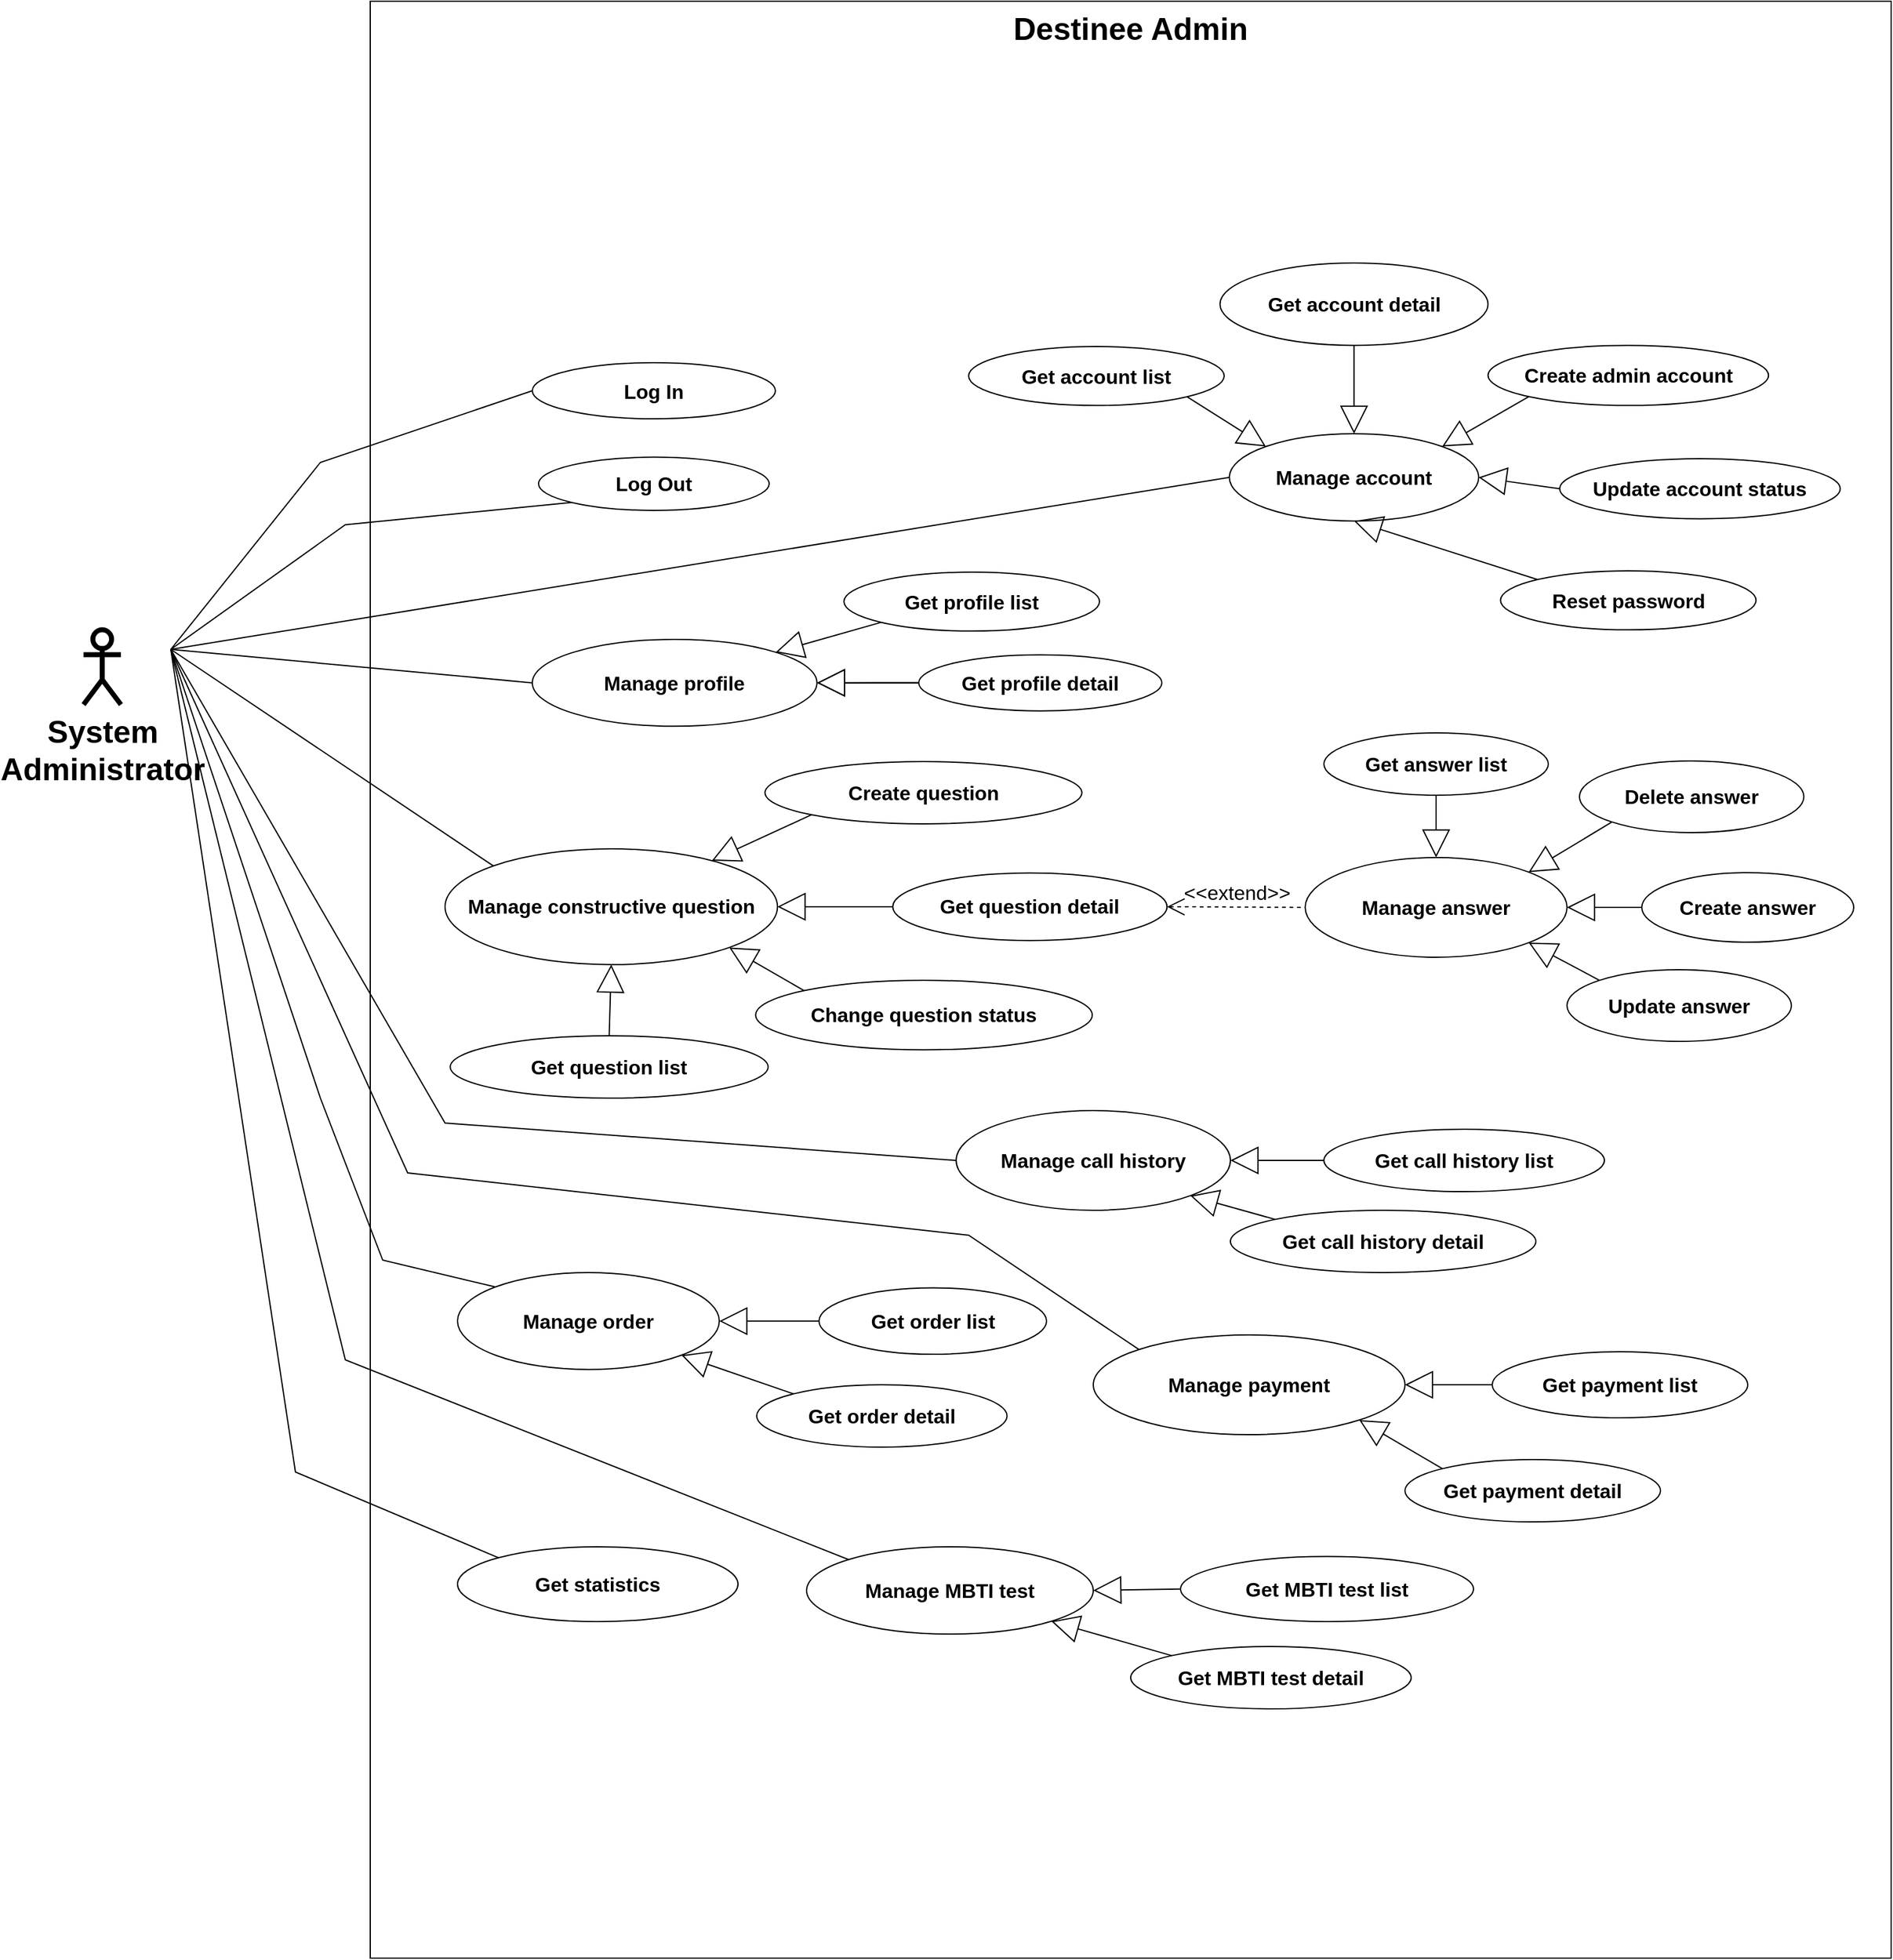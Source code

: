 <mxfile version="20.3.0" type="device" pages="2"><diagram id="sB0MH9TLcdhrc42PHW3c" name="Admin_UCD"><mxGraphModel dx="2844" dy="2714" grid="1" gridSize="10" guides="1" tooltips="1" connect="1" arrows="1" fold="1" page="1" pageScale="1" pageWidth="700" pageHeight="1000" math="0" shadow="0"><root><mxCell id="0"/><mxCell id="1" parent="0"/><mxCell id="h7a3kXpHeFQerQZ5SqLX-1" value="&lt;font style=&quot;&quot;&gt;&lt;font style=&quot;font-size: 25px;&quot;&gt;Destinee Admin&lt;/font&gt;&lt;br&gt;&lt;/font&gt;" style="shape=rect;html=1;verticalAlign=top;fontStyle=1;whiteSpace=wrap;align=center;rounded=0;sketch=0;shadow=0;absoluteArcSize=0;strokeWidth=1;fontSize=16;" parent="1" vertex="1"><mxGeometry x="840" y="-20" width="1220" height="1570" as="geometry"/></mxCell><mxCell id="my-qRVW5179IKfmGFEPL-58" value="" style="endArrow=none;html=1;rounded=0;strokeWidth=1;fontSize=16;entryX=0;entryY=0.5;entryDx=0;entryDy=0;" parent="1" target="h7a3kXpHeFQerQZ5SqLX-44" edge="1"><mxGeometry width="50" height="50" relative="1" as="geometry"><mxPoint x="680" y="500" as="sourcePoint"/><mxPoint x="829.073" y="643.596" as="targetPoint"/><Array as="points"><mxPoint x="900" y="880"/></Array></mxGeometry></mxCell><mxCell id="h7a3kXpHeFQerQZ5SqLX-3" value="System&lt;br style=&quot;font-size: 25px;&quot;&gt;Administrator" style="shape=umlActor;verticalLabelPosition=bottom;verticalAlign=top;html=1;outlineConnect=0;strokeWidth=4;fontSize=25;fontStyle=1;align=center;labelPosition=center;" parent="1" vertex="1"><mxGeometry x="610" y="484.3" width="30" height="60" as="geometry"/></mxCell><mxCell id="h7a3kXpHeFQerQZ5SqLX-62" value="Get statistics" style="ellipse;whiteSpace=wrap;html=1;strokeWidth=1;fontSize=16;fontStyle=1" parent="1" vertex="1"><mxGeometry x="910" y="1220" width="225" height="60" as="geometry"/></mxCell><mxCell id="my-qRVW5179IKfmGFEPL-13" value="" style="endArrow=none;html=1;rounded=0;strokeWidth=1;fontSize=16;entryX=0;entryY=0.5;entryDx=0;entryDy=0;" parent="1" target="h7a3kXpHeFQerQZ5SqLX-8" edge="1"><mxGeometry width="50" height="50" relative="1" as="geometry"><mxPoint x="680" y="500" as="sourcePoint"/><mxPoint x="1210" y="710" as="targetPoint"/><Array as="points"/></mxGeometry></mxCell><mxCell id="my-qRVW5179IKfmGFEPL-20" value="" style="endArrow=none;html=1;rounded=0;strokeWidth=1;fontSize=16;entryX=0;entryY=0.5;entryDx=0;entryDy=0;" parent="1" target="h7a3kXpHeFQerQZ5SqLX-21" edge="1"><mxGeometry width="50" height="50" relative="1" as="geometry"><mxPoint x="680" y="500" as="sourcePoint"/><mxPoint x="1064.289" y="269.749" as="targetPoint"/></mxGeometry></mxCell><mxCell id="my-qRVW5179IKfmGFEPL-24" value="" style="endArrow=none;html=1;rounded=0;strokeWidth=1;fontSize=16;entryX=0;entryY=0;entryDx=0;entryDy=0;" parent="1" target="h7a3kXpHeFQerQZ5SqLX-24" edge="1"><mxGeometry width="50" height="50" relative="1" as="geometry"><mxPoint x="680" y="500" as="sourcePoint"/><mxPoint x="1170.0" y="508.815" as="targetPoint"/></mxGeometry></mxCell><mxCell id="my-qRVW5179IKfmGFEPL-29" value="" style="endArrow=none;html=1;rounded=0;strokeWidth=1;fontSize=16;entryX=0;entryY=1;entryDx=0;entryDy=0;" parent="1" target="h7a3kXpHeFQerQZ5SqLX-6" edge="1"><mxGeometry width="50" height="50" relative="1" as="geometry"><mxPoint x="680" y="500" as="sourcePoint"/><mxPoint x="1063.272" y="269.387" as="targetPoint"/><Array as="points"><mxPoint x="820" y="400"/></Array></mxGeometry></mxCell><mxCell id="my-qRVW5179IKfmGFEPL-30" value="" style="endArrow=none;html=1;rounded=0;strokeWidth=1;fontSize=16;entryX=0;entryY=0.5;entryDx=0;entryDy=0;" parent="1" target="h7a3kXpHeFQerQZ5SqLX-4" edge="1"><mxGeometry width="50" height="50" relative="1" as="geometry"><mxPoint x="680" y="500" as="sourcePoint"/><mxPoint x="576.53" y="269.077" as="targetPoint"/><Array as="points"><mxPoint x="800" y="350"/></Array></mxGeometry></mxCell><mxCell id="my-qRVW5179IKfmGFEPL-31" value="" style="group" parent="1" vertex="1" connectable="0"><mxGeometry x="900" y="590" width="579.17" height="270" as="geometry"/></mxCell><mxCell id="h7a3kXpHeFQerQZ5SqLX-24" value="Manage constructive question" style="ellipse;whiteSpace=wrap;html=1;strokeWidth=1;fontSize=16;fontStyle=1" parent="my-qRVW5179IKfmGFEPL-31" vertex="1"><mxGeometry y="70" width="266.67" height="92.89" as="geometry"/></mxCell><mxCell id="h7a3kXpHeFQerQZ5SqLX-25" value="Get question list" style="ellipse;whiteSpace=wrap;html=1;strokeWidth=1;fontSize=16;fontStyle=1" parent="my-qRVW5179IKfmGFEPL-31" vertex="1"><mxGeometry x="4.17" y="220" width="255" height="50" as="geometry"/></mxCell><mxCell id="h7a3kXpHeFQerQZ5SqLX-26" value="Create question" style="ellipse;whiteSpace=wrap;html=1;strokeWidth=1;fontSize=16;fontStyle=1" parent="my-qRVW5179IKfmGFEPL-31" vertex="1"><mxGeometry x="256.67" width="254.17" height="50" as="geometry"/></mxCell><mxCell id="h7a3kXpHeFQerQZ5SqLX-27" value="Get question detail" style="ellipse;whiteSpace=wrap;html=1;strokeWidth=1;fontSize=16;fontStyle=1" parent="my-qRVW5179IKfmGFEPL-31" vertex="1"><mxGeometry x="359.17" y="89.32" width="220" height="54.25" as="geometry"/></mxCell><mxCell id="h7a3kXpHeFQerQZ5SqLX-28" value="Change question status" style="ellipse;whiteSpace=wrap;html=1;strokeWidth=1;fontSize=16;fontStyle=1" parent="my-qRVW5179IKfmGFEPL-31" vertex="1"><mxGeometry x="249.17" y="175.5" width="270" height="55.75" as="geometry"/></mxCell><mxCell id="my-qRVW5179IKfmGFEPL-28" value="" style="endArrow=block;html=1;rounded=0;strokeWidth=1;fontSize=16;exitX=0.5;exitY=0;exitDx=0;exitDy=0;endFill=0;endSize=20;entryX=0.5;entryY=1;entryDx=0;entryDy=0;" parent="my-qRVW5179IKfmGFEPL-31" source="h7a3kXpHeFQerQZ5SqLX-25" target="h7a3kXpHeFQerQZ5SqLX-24" edge="1"><mxGeometry width="50" height="50" relative="1" as="geometry"><mxPoint x="1060.0" y="716.445" as="sourcePoint"/><mxPoint x="967.5" y="716.445" as="targetPoint"/></mxGeometry></mxCell><mxCell id="my-qRVW5179IKfmGFEPL-25" value="" style="endArrow=block;html=1;rounded=0;strokeWidth=1;fontSize=16;exitX=0;exitY=1;exitDx=0;exitDy=0;endFill=0;endSize=20;" parent="my-qRVW5179IKfmGFEPL-31" source="h7a3kXpHeFQerQZ5SqLX-26" target="h7a3kXpHeFQerQZ5SqLX-24" edge="1"><mxGeometry width="50" height="50" relative="1" as="geometry"><mxPoint x="1480" y="508.82" as="sourcePoint"/><mxPoint x="1398.34" y="508.815" as="targetPoint"/></mxGeometry></mxCell><mxCell id="my-qRVW5179IKfmGFEPL-26" value="" style="endArrow=block;html=1;rounded=0;strokeWidth=1;fontSize=16;exitX=0;exitY=0.5;exitDx=0;exitDy=0;endFill=0;endSize=20;entryX=1;entryY=0.5;entryDx=0;entryDy=0;" parent="my-qRVW5179IKfmGFEPL-31" source="h7a3kXpHeFQerQZ5SqLX-27" target="h7a3kXpHeFQerQZ5SqLX-24" edge="1"><mxGeometry width="50" height="50" relative="1" as="geometry"><mxPoint x="992.547" y="631.288" as="sourcePoint"/><mxPoint x="906.415" y="669.89" as="targetPoint"/></mxGeometry></mxCell><mxCell id="my-qRVW5179IKfmGFEPL-27" value="" style="endArrow=block;html=1;rounded=0;strokeWidth=1;fontSize=16;exitX=0;exitY=0;exitDx=0;exitDy=0;endFill=0;endSize=20;entryX=1;entryY=1;entryDx=0;entryDy=0;" parent="my-qRVW5179IKfmGFEPL-31" source="h7a3kXpHeFQerQZ5SqLX-28" target="h7a3kXpHeFQerQZ5SqLX-24" edge="1"><mxGeometry width="50" height="50" relative="1" as="geometry"><mxPoint x="1050.0" y="706.445" as="sourcePoint"/><mxPoint x="957.5" y="706.445" as="targetPoint"/></mxGeometry></mxCell><mxCell id="my-qRVW5179IKfmGFEPL-32" value="" style="group" parent="1" vertex="1" connectable="0"><mxGeometry x="970" y="438.0" width="505" height="123.66" as="geometry"/></mxCell><mxCell id="h7a3kXpHeFQerQZ5SqLX-19" value="Get profile list" style="ellipse;whiteSpace=wrap;html=1;strokeWidth=1;fontSize=16;fontStyle=1" parent="my-qRVW5179IKfmGFEPL-32" vertex="1"><mxGeometry x="250" width="205" height="47.31" as="geometry"/></mxCell><mxCell id="my-qRVW5179IKfmGFEPL-37" value="" style="edgeStyle=orthogonalEdgeStyle;rounded=0;orthogonalLoop=1;jettySize=auto;html=1;strokeWidth=1;fontSize=16;endArrow=block;endFill=0;endSize=20;" parent="my-qRVW5179IKfmGFEPL-32" source="h7a3kXpHeFQerQZ5SqLX-20" target="h7a3kXpHeFQerQZ5SqLX-21" edge="1"><mxGeometry relative="1" as="geometry"/></mxCell><mxCell id="h7a3kXpHeFQerQZ5SqLX-20" value="Get profile detail" style="ellipse;whiteSpace=wrap;html=1;strokeWidth=1;fontSize=16;fontStyle=1" parent="my-qRVW5179IKfmGFEPL-32" vertex="1"><mxGeometry x="310" y="66.32" width="195" height="45" as="geometry"/></mxCell><mxCell id="h7a3kXpHeFQerQZ5SqLX-21" value="Manage profile" style="ellipse;whiteSpace=wrap;html=1;strokeWidth=1;fontSize=16;fontStyle=1" parent="my-qRVW5179IKfmGFEPL-32" vertex="1"><mxGeometry y="53.97" width="228.34" height="69.69" as="geometry"/></mxCell><mxCell id="my-qRVW5179IKfmGFEPL-21" value="" style="endArrow=block;html=1;rounded=0;strokeWidth=1;fontSize=16;entryX=1;entryY=0;entryDx=0;entryDy=0;exitX=0;exitY=1;exitDx=0;exitDy=0;endFill=0;endSize=20;" parent="my-qRVW5179IKfmGFEPL-32" source="h7a3kXpHeFQerQZ5SqLX-19" target="h7a3kXpHeFQerQZ5SqLX-21" edge="1"><mxGeometry width="50" height="50" relative="1" as="geometry"><mxPoint x="1281.664" y="327.129" as="sourcePoint"/><mxPoint x="1135" y="280" as="targetPoint"/></mxGeometry></mxCell><mxCell id="my-qRVW5179IKfmGFEPL-23" value="" style="endArrow=block;html=1;rounded=0;strokeWidth=1;fontSize=16;entryX=1;entryY=0.5;entryDx=0;entryDy=0;exitX=0;exitY=0.5;exitDx=0;exitDy=0;endFill=0;endSize=20;" parent="my-qRVW5179IKfmGFEPL-32" source="h7a3kXpHeFQerQZ5SqLX-20" target="h7a3kXpHeFQerQZ5SqLX-21" edge="1"><mxGeometry width="50" height="50" relative="1" as="geometry"><mxPoint x="1549.164" y="510.181" as="sourcePoint"/><mxPoint x="1465.086" y="560.263" as="targetPoint"/></mxGeometry></mxCell><mxCell id="my-qRVW5179IKfmGFEPL-33" value="" style="group" parent="1" vertex="1" connectable="0"><mxGeometry x="1320" y="190" width="699.16" height="294.3" as="geometry"/></mxCell><mxCell id="h7a3kXpHeFQerQZ5SqLX-2" value="Get account list" style="ellipse;whiteSpace=wrap;html=1;strokeWidth=1;fontSize=16;fontStyle=1" parent="my-qRVW5179IKfmGFEPL-33" vertex="1"><mxGeometry y="66.99" width="205" height="47.3" as="geometry"/></mxCell><mxCell id="h7a3kXpHeFQerQZ5SqLX-8" value="Manage account" style="ellipse;whiteSpace=wrap;html=1;strokeWidth=1;fontSize=16;fontStyle=1" parent="my-qRVW5179IKfmGFEPL-33" vertex="1"><mxGeometry x="209.16" y="136.99" width="200" height="70" as="geometry"/></mxCell><mxCell id="h7a3kXpHeFQerQZ5SqLX-11" value="Get account detail" style="ellipse;whiteSpace=wrap;html=1;strokeWidth=1;fontSize=16;fontStyle=1" parent="my-qRVW5179IKfmGFEPL-33" vertex="1"><mxGeometry x="201.66" width="215" height="66.07" as="geometry"/></mxCell><mxCell id="h7a3kXpHeFQerQZ5SqLX-13" value="Update account status" style="ellipse;whiteSpace=wrap;html=1;strokeWidth=1;fontSize=16;fontStyle=1" parent="my-qRVW5179IKfmGFEPL-33" vertex="1"><mxGeometry x="474.16" y="156.99" width="225" height="48.22" as="geometry"/></mxCell><mxCell id="h7a3kXpHeFQerQZ5SqLX-15" value="Reset password" style="ellipse;whiteSpace=wrap;html=1;strokeWidth=1;fontSize=16;fontStyle=1" parent="my-qRVW5179IKfmGFEPL-33" vertex="1"><mxGeometry x="426.66" y="246.99" width="205" height="47.31" as="geometry"/></mxCell><mxCell id="h7a3kXpHeFQerQZ5SqLX-17" value="Create admin account" style="ellipse;whiteSpace=wrap;html=1;strokeWidth=1;fontSize=16;fontStyle=1" parent="my-qRVW5179IKfmGFEPL-33" vertex="1"><mxGeometry x="416.66" y="66.07" width="225" height="48.22" as="geometry"/></mxCell><mxCell id="my-qRVW5179IKfmGFEPL-15" value="" style="endArrow=block;html=1;rounded=0;strokeWidth=1;fontSize=16;entryX=0;entryY=0;entryDx=0;entryDy=0;exitX=1;exitY=1;exitDx=0;exitDy=0;endFill=0;endSize=20;" parent="my-qRVW5179IKfmGFEPL-33" source="h7a3kXpHeFQerQZ5SqLX-2" target="h7a3kXpHeFQerQZ5SqLX-8" edge="1"><mxGeometry width="50" height="50" relative="1" as="geometry"><mxPoint x="360" y="510" as="sourcePoint"/><mxPoint x="1064.289" y="269.749" as="targetPoint"/></mxGeometry></mxCell><mxCell id="my-qRVW5179IKfmGFEPL-16" value="" style="endArrow=block;html=1;rounded=0;strokeWidth=1;fontSize=16;entryX=0.5;entryY=0;entryDx=0;entryDy=0;exitX=0.5;exitY=1;exitDx=0;exitDy=0;endFill=0;endSize=20;" parent="my-qRVW5179IKfmGFEPL-33" source="h7a3kXpHeFQerQZ5SqLX-11" target="h7a3kXpHeFQerQZ5SqLX-8" edge="1"><mxGeometry width="50" height="50" relative="1" as="geometry"><mxPoint x="1003.219" y="179.8" as="sourcePoint"/><mxPoint x="1063.272" y="220.613" as="targetPoint"/></mxGeometry></mxCell><mxCell id="my-qRVW5179IKfmGFEPL-18" value="" style="endArrow=block;html=1;rounded=0;strokeWidth=1;fontSize=16;entryX=1;entryY=0.5;entryDx=0;entryDy=0;exitX=0;exitY=0.5;exitDx=0;exitDy=0;endFill=0;endSize=20;" parent="my-qRVW5179IKfmGFEPL-33" source="h7a3kXpHeFQerQZ5SqLX-13" target="h7a3kXpHeFQerQZ5SqLX-8" edge="1"><mxGeometry width="50" height="50" relative="1" as="geometry"><mxPoint x="1275.446" y="180.237" as="sourcePoint"/><mxPoint x="1206.728" y="220.613" as="targetPoint"/></mxGeometry></mxCell><mxCell id="my-qRVW5179IKfmGFEPL-19" value="" style="endArrow=block;html=1;rounded=0;strokeWidth=1;fontSize=16;entryX=0.5;entryY=1;entryDx=0;entryDy=0;exitX=0;exitY=0;exitDx=0;exitDy=0;endFill=0;endSize=20;" parent="my-qRVW5179IKfmGFEPL-33" source="h7a3kXpHeFQerQZ5SqLX-15" target="h7a3kXpHeFQerQZ5SqLX-8" edge="1"><mxGeometry width="50" height="50" relative="1" as="geometry"><mxPoint x="1300.0" y="254.11" as="sourcePoint"/><mxPoint x="1235" y="245" as="targetPoint"/></mxGeometry></mxCell><mxCell id="my-qRVW5179IKfmGFEPL-17" value="" style="endArrow=block;html=1;rounded=0;strokeWidth=1;fontSize=16;entryX=1;entryY=0;entryDx=0;entryDy=0;exitX=0;exitY=1;exitDx=0;exitDy=0;endFill=0;endSize=20;" parent="my-qRVW5179IKfmGFEPL-33" source="h7a3kXpHeFQerQZ5SqLX-17" target="h7a3kXpHeFQerQZ5SqLX-8" edge="1"><mxGeometry width="50" height="50" relative="1" as="geometry"><mxPoint x="1135" y="116.07" as="sourcePoint"/><mxPoint x="1135" y="210" as="targetPoint"/></mxGeometry></mxCell><mxCell id="my-qRVW5179IKfmGFEPL-43" value="" style="group" parent="1" vertex="1" connectable="0"><mxGeometry x="1590" y="567" width="440" height="247.5" as="geometry"/></mxCell><mxCell id="h7a3kXpHeFQerQZ5SqLX-33" value="Get answer list" style="ellipse;whiteSpace=wrap;html=1;strokeWidth=1;fontSize=16;fontStyle=1" parent="my-qRVW5179IKfmGFEPL-43" vertex="1"><mxGeometry x="15" width="180" height="50" as="geometry"/></mxCell><mxCell id="h7a3kXpHeFQerQZ5SqLX-34" value="Update answer" style="ellipse;whiteSpace=wrap;html=1;strokeWidth=1;fontSize=16;fontStyle=1" parent="my-qRVW5179IKfmGFEPL-43" vertex="1"><mxGeometry x="210" y="190" width="180" height="57.5" as="geometry"/></mxCell><mxCell id="h7a3kXpHeFQerQZ5SqLX-35" value="Delete answer" style="ellipse;whiteSpace=wrap;html=1;strokeWidth=1;fontSize=16;fontStyle=1" parent="my-qRVW5179IKfmGFEPL-43" vertex="1"><mxGeometry x="220" y="22.5" width="180" height="57.5" as="geometry"/></mxCell><mxCell id="h7a3kXpHeFQerQZ5SqLX-36" value="Create answer" style="ellipse;whiteSpace=wrap;html=1;strokeWidth=1;fontSize=16;fontStyle=1" parent="my-qRVW5179IKfmGFEPL-43" vertex="1"><mxGeometry x="270" y="112.08" width="170" height="55.83" as="geometry"/></mxCell><mxCell id="h7a3kXpHeFQerQZ5SqLX-37" value="" style="edgeStyle=none;html=1;endArrow=block;endFill=0;endSize=12;verticalAlign=bottom;strokeColor=none;rounded=0;strokeWidth=1;fontSize=16;fontStyle=1" parent="my-qRVW5179IKfmGFEPL-43" source="h7a3kXpHeFQerQZ5SqLX-36" target="h7a3kXpHeFQerQZ5SqLX-33" edge="1"><mxGeometry width="160" relative="1" as="geometry"><mxPoint x="-360" y="-120" as="sourcePoint"/><mxPoint x="-200" y="-120" as="targetPoint"/></mxGeometry></mxCell><mxCell id="my-qRVW5179IKfmGFEPL-35" value="Manage answer" style="ellipse;whiteSpace=wrap;html=1;strokeWidth=1;fontSize=16;fontStyle=1" parent="my-qRVW5179IKfmGFEPL-43" vertex="1"><mxGeometry y="100" width="210" height="80" as="geometry"/></mxCell><mxCell id="my-qRVW5179IKfmGFEPL-39" value="" style="endArrow=block;html=1;rounded=0;strokeWidth=1;fontSize=16;entryX=0.5;entryY=0;entryDx=0;entryDy=0;exitX=0.5;exitY=1;exitDx=0;exitDy=0;endFill=0;endSize=20;" parent="my-qRVW5179IKfmGFEPL-43" source="h7a3kXpHeFQerQZ5SqLX-33" target="my-qRVW5179IKfmGFEPL-35" edge="1"><mxGeometry width="50" height="50" relative="1" as="geometry"><mxPoint x="230" y="-391.18" as="sourcePoint"/><mxPoint x="148.34" y="-391.185" as="targetPoint"/></mxGeometry></mxCell><mxCell id="my-qRVW5179IKfmGFEPL-40" value="" style="endArrow=block;html=1;rounded=0;strokeWidth=1;fontSize=16;entryX=1;entryY=0;entryDx=0;entryDy=0;exitX=0;exitY=1;exitDx=0;exitDy=0;endFill=0;endSize=20;" parent="my-qRVW5179IKfmGFEPL-43" source="h7a3kXpHeFQerQZ5SqLX-35" target="my-qRVW5179IKfmGFEPL-35" edge="1"><mxGeometry width="50" height="50" relative="1" as="geometry"><mxPoint x="115" y="70" as="sourcePoint"/><mxPoint x="115" y="110" as="targetPoint"/></mxGeometry></mxCell><mxCell id="my-qRVW5179IKfmGFEPL-41" value="" style="endArrow=block;html=1;rounded=0;strokeWidth=1;fontSize=16;entryX=1;entryY=0.5;entryDx=0;entryDy=0;exitX=0;exitY=0.5;exitDx=0;exitDy=0;endFill=0;endSize=20;" parent="my-qRVW5179IKfmGFEPL-43" source="h7a3kXpHeFQerQZ5SqLX-36" target="my-qRVW5179IKfmGFEPL-35" edge="1"><mxGeometry width="50" height="50" relative="1" as="geometry"><mxPoint x="255.898" y="81.43" as="sourcePoint"/><mxPoint x="189.246" y="121.716" as="targetPoint"/></mxGeometry></mxCell><mxCell id="my-qRVW5179IKfmGFEPL-42" value="" style="endArrow=block;html=1;rounded=0;strokeWidth=1;fontSize=16;entryX=1;entryY=1;entryDx=0;entryDy=0;exitX=0;exitY=0;exitDx=0;exitDy=0;endFill=0;endSize=20;" parent="my-qRVW5179IKfmGFEPL-43" source="h7a3kXpHeFQerQZ5SqLX-34" target="my-qRVW5179IKfmGFEPL-35" edge="1"><mxGeometry width="50" height="50" relative="1" as="geometry"><mxPoint x="265.898" y="91.43" as="sourcePoint"/><mxPoint x="199.246" y="131.716" as="targetPoint"/></mxGeometry></mxCell><mxCell id="my-qRVW5179IKfmGFEPL-53" value="" style="group" parent="1" vertex="1" connectable="0"><mxGeometry x="910" y="1000" width="472.5" height="140" as="geometry"/></mxCell><mxCell id="h7a3kXpHeFQerQZ5SqLX-52" value="Get order list" style="ellipse;whiteSpace=wrap;html=1;strokeWidth=1;fontSize=16;fontStyle=1" parent="my-qRVW5179IKfmGFEPL-53" vertex="1"><mxGeometry x="290" y="12.23" width="182.5" height="53.33" as="geometry"/></mxCell><mxCell id="h7a3kXpHeFQerQZ5SqLX-53" value="Get order detail" style="ellipse;whiteSpace=wrap;html=1;strokeWidth=1;fontSize=16;fontStyle=1" parent="my-qRVW5179IKfmGFEPL-53" vertex="1"><mxGeometry x="240" y="90" width="200.83" height="50" as="geometry"/></mxCell><mxCell id="h7a3kXpHeFQerQZ5SqLX-54" value="Manage order" style="ellipse;whiteSpace=wrap;html=1;strokeWidth=1;fontSize=16;fontStyle=1" parent="my-qRVW5179IKfmGFEPL-53" vertex="1"><mxGeometry width="210" height="77.78" as="geometry"/></mxCell><mxCell id="my-qRVW5179IKfmGFEPL-51" value="" style="endArrow=block;html=1;rounded=0;strokeWidth=1;fontSize=16;entryX=1;entryY=0.5;entryDx=0;entryDy=0;exitX=0;exitY=0.5;exitDx=0;exitDy=0;endFill=0;endSize=20;" parent="my-qRVW5179IKfmGFEPL-53" source="h7a3kXpHeFQerQZ5SqLX-52" target="h7a3kXpHeFQerQZ5SqLX-54" edge="1"><mxGeometry width="50" height="50" relative="1" as="geometry"><mxPoint x="985" y="1060.0" as="sourcePoint"/><mxPoint x="930" y="1060.0" as="targetPoint"/></mxGeometry></mxCell><mxCell id="my-qRVW5179IKfmGFEPL-52" value="" style="endArrow=block;html=1;rounded=0;strokeWidth=1;fontSize=16;entryX=1;entryY=1;entryDx=0;entryDy=0;exitX=0;exitY=0;exitDx=0;exitDy=0;endFill=0;endSize=20;" parent="my-qRVW5179IKfmGFEPL-53" source="h7a3kXpHeFQerQZ5SqLX-53" target="h7a3kXpHeFQerQZ5SqLX-54" edge="1"><mxGeometry width="50" height="50" relative="1" as="geometry"><mxPoint x="890.0" y="1478.895" as="sourcePoint"/><mxPoint x="810.0" y="1478.89" as="targetPoint"/></mxGeometry></mxCell><mxCell id="my-qRVW5179IKfmGFEPL-56" value="" style="group" parent="1" vertex="1" connectable="0"><mxGeometry x="1190" y="1220" width="535" height="130" as="geometry"/></mxCell><mxCell id="h7a3kXpHeFQerQZ5SqLX-57" value="Get MBTI test&amp;nbsp;list" style="ellipse;whiteSpace=wrap;html=1;strokeWidth=1;fontSize=16;fontStyle=1" parent="my-qRVW5179IKfmGFEPL-56" vertex="1"><mxGeometry x="300" y="7.78" width="235" height="52.22" as="geometry"/></mxCell><mxCell id="h7a3kXpHeFQerQZ5SqLX-58" value="Get MBTI test&amp;nbsp;detail" style="ellipse;whiteSpace=wrap;html=1;strokeWidth=1;fontSize=16;fontStyle=1" parent="my-qRVW5179IKfmGFEPL-56" vertex="1"><mxGeometry x="260" y="80" width="225" height="50" as="geometry"/></mxCell><mxCell id="h7a3kXpHeFQerQZ5SqLX-59" value="Manage MBTI test" style="ellipse;whiteSpace=wrap;html=1;strokeWidth=1;fontSize=16;fontStyle=1" parent="my-qRVW5179IKfmGFEPL-56" vertex="1"><mxGeometry width="230" height="70" as="geometry"/></mxCell><mxCell id="my-qRVW5179IKfmGFEPL-54" value="" style="endArrow=block;html=1;rounded=0;strokeWidth=1;fontSize=16;entryX=1;entryY=0.5;entryDx=0;entryDy=0;exitX=0;exitY=0.5;exitDx=0;exitDy=0;endFill=0;endSize=20;" parent="my-qRVW5179IKfmGFEPL-56" source="h7a3kXpHeFQerQZ5SqLX-57" target="h7a3kXpHeFQerQZ5SqLX-59" edge="1"><mxGeometry width="50" height="50" relative="1" as="geometry"><mxPoint x="340.0" y="-161.105" as="sourcePoint"/><mxPoint x="260.0" y="-161.11" as="targetPoint"/></mxGeometry></mxCell><mxCell id="my-qRVW5179IKfmGFEPL-55" value="" style="endArrow=block;html=1;rounded=0;strokeWidth=1;fontSize=16;entryX=1;entryY=1;entryDx=0;entryDy=0;exitX=0;exitY=0;exitDx=0;exitDy=0;endFill=0;endSize=20;" parent="my-qRVW5179IKfmGFEPL-56" source="h7a3kXpHeFQerQZ5SqLX-58" target="h7a3kXpHeFQerQZ5SqLX-59" edge="1"><mxGeometry width="50" height="50" relative="1" as="geometry"><mxPoint x="350.0" y="-151.105" as="sourcePoint"/><mxPoint x="270.0" y="-151.11" as="targetPoint"/></mxGeometry></mxCell><mxCell id="my-qRVW5179IKfmGFEPL-59" value="" style="endArrow=none;html=1;rounded=0;strokeWidth=1;fontSize=16;entryX=0;entryY=0;entryDx=0;entryDy=0;" parent="1" target="h7a3kXpHeFQerQZ5SqLX-49" edge="1"><mxGeometry width="50" height="50" relative="1" as="geometry"><mxPoint x="680" y="500" as="sourcePoint"/><mxPoint x="839.073" y="653.596" as="targetPoint"/><Array as="points"><mxPoint x="870" y="920"/><mxPoint x="1320" y="970"/></Array></mxGeometry></mxCell><mxCell id="my-qRVW5179IKfmGFEPL-60" value="" style="endArrow=none;html=1;rounded=0;strokeWidth=1;fontSize=16;entryX=0;entryY=0;entryDx=0;entryDy=0;" parent="1" target="h7a3kXpHeFQerQZ5SqLX-54" edge="1"><mxGeometry width="50" height="50" relative="1" as="geometry"><mxPoint x="680" y="500" as="sourcePoint"/><mxPoint x="849.073" y="663.596" as="targetPoint"/><Array as="points"><mxPoint x="800" y="860"/><mxPoint x="850" y="990"/></Array></mxGeometry></mxCell><mxCell id="my-qRVW5179IKfmGFEPL-61" value="" style="endArrow=none;html=1;rounded=0;strokeWidth=1;fontSize=16;entryX=0;entryY=0;entryDx=0;entryDy=0;" parent="1" target="h7a3kXpHeFQerQZ5SqLX-59" edge="1"><mxGeometry width="50" height="50" relative="1" as="geometry"><mxPoint x="680" y="500" as="sourcePoint"/><mxPoint x="859.073" y="673.596" as="targetPoint"/><Array as="points"><mxPoint x="820" y="1070"/></Array></mxGeometry></mxCell><mxCell id="my-qRVW5179IKfmGFEPL-62" value="" style="endArrow=none;html=1;rounded=0;strokeWidth=1;fontSize=16;entryX=0;entryY=0;entryDx=0;entryDy=0;" parent="1" target="h7a3kXpHeFQerQZ5SqLX-62" edge="1"><mxGeometry width="50" height="50" relative="1" as="geometry"><mxPoint x="680" y="500" as="sourcePoint"/><mxPoint x="869.073" y="683.596" as="targetPoint"/><Array as="points"><mxPoint x="780" y="1160"/></Array></mxGeometry></mxCell><mxCell id="my-qRVW5179IKfmGFEPL-66" value="&amp;lt;&amp;lt;extend&amp;gt;&amp;gt;" style="edgeStyle=none;html=1;startArrow=open;endArrow=none;startSize=12;verticalAlign=bottom;dashed=1;labelBackgroundColor=none;rounded=0;strokeWidth=1;fontSize=16;exitX=1;exitY=0.5;exitDx=0;exitDy=0;entryX=0;entryY=0.5;entryDx=0;entryDy=0;" parent="1" source="h7a3kXpHeFQerQZ5SqLX-27" target="my-qRVW5179IKfmGFEPL-35" edge="1"><mxGeometry width="160" relative="1" as="geometry"><mxPoint x="1270" y="800" as="sourcePoint"/><mxPoint x="1430" y="800" as="targetPoint"/></mxGeometry></mxCell><mxCell id="my-qRVW5179IKfmGFEPL-68" value="" style="group" parent="1" vertex="1" connectable="0"><mxGeometry x="970" y="270" width="195" height="118.49" as="geometry"/></mxCell><mxCell id="h7a3kXpHeFQerQZ5SqLX-4" value="Log In" style="ellipse;whiteSpace=wrap;html=1;strokeWidth=1;fontSize=16;fontStyle=1" parent="my-qRVW5179IKfmGFEPL-68" vertex="1"><mxGeometry width="195" height="45" as="geometry"/></mxCell><mxCell id="h7a3kXpHeFQerQZ5SqLX-6" value="Log Out" style="ellipse;whiteSpace=wrap;html=1;strokeWidth=1;fontSize=16;fontStyle=1" parent="my-qRVW5179IKfmGFEPL-68" vertex="1"><mxGeometry x="5" y="75.8" width="185" height="42.69" as="geometry"/></mxCell><mxCell id="my-qRVW5179IKfmGFEPL-72" value="" style="group" parent="1" vertex="1" connectable="0"><mxGeometry x="1310" y="800" width="520" height="200" as="geometry"/></mxCell><mxCell id="my-qRVW5179IKfmGFEPL-47" value="" style="group" parent="my-qRVW5179IKfmGFEPL-72" vertex="1" connectable="0"><mxGeometry width="520" height="150" as="geometry"/></mxCell><mxCell id="h7a3kXpHeFQerQZ5SqLX-42" value="Get call history list" style="ellipse;whiteSpace=wrap;html=1;strokeWidth=1;fontSize=16;fontStyle=1" parent="my-qRVW5179IKfmGFEPL-47" vertex="1"><mxGeometry x="295" y="85" width="225" height="50" as="geometry"/></mxCell><mxCell id="h7a3kXpHeFQerQZ5SqLX-44" value="Manage call history" style="ellipse;whiteSpace=wrap;html=1;strokeWidth=1;fontSize=16;fontStyle=1" parent="my-qRVW5179IKfmGFEPL-47" vertex="1"><mxGeometry y="70" width="220" height="80" as="geometry"/></mxCell><mxCell id="my-qRVW5179IKfmGFEPL-45" value="" style="endArrow=block;html=1;rounded=0;strokeWidth=1;fontSize=16;exitX=0;exitY=0.5;exitDx=0;exitDy=0;endFill=0;endSize=20;" parent="my-qRVW5179IKfmGFEPL-47" source="h7a3kXpHeFQerQZ5SqLX-42" edge="1"><mxGeometry width="50" height="50" relative="1" as="geometry"><mxPoint x="1135.898" y="1.43" as="sourcePoint"/><mxPoint x="220" y="110" as="targetPoint"/></mxGeometry></mxCell><mxCell id="h7a3kXpHeFQerQZ5SqLX-43" value="Get call history detail" style="ellipse;whiteSpace=wrap;html=1;strokeWidth=1;fontSize=16;fontStyle=1" parent="my-qRVW5179IKfmGFEPL-72" vertex="1"><mxGeometry x="220" y="150" width="245" height="50" as="geometry"/></mxCell><mxCell id="my-qRVW5179IKfmGFEPL-46" value="" style="endArrow=block;html=1;rounded=0;strokeWidth=1;fontSize=16;entryX=1;entryY=1;entryDx=0;entryDy=0;exitX=0;exitY=0;exitDx=0;exitDy=0;endFill=0;endSize=20;" parent="my-qRVW5179IKfmGFEPL-72" source="h7a3kXpHeFQerQZ5SqLX-43" target="h7a3kXpHeFQerQZ5SqLX-44" edge="1"><mxGeometry width="50" height="50" relative="1" as="geometry"><mxPoint x="1462.741" y="892.631" as="sourcePoint"/><mxPoint x="1407.573" y="941.64" as="targetPoint"/></mxGeometry></mxCell><mxCell id="3ZhfdUf-JDlEtOik0BP9-1" value="" style="group" vertex="1" connectable="0" parent="1"><mxGeometry x="1420" y="1050" width="525" height="150" as="geometry"/></mxCell><mxCell id="h7a3kXpHeFQerQZ5SqLX-48" value="Get payment detail" style="ellipse;whiteSpace=wrap;html=1;strokeWidth=1;fontSize=16;fontStyle=1" parent="3ZhfdUf-JDlEtOik0BP9-1" vertex="1"><mxGeometry x="250" y="100" width="205" height="50" as="geometry"/></mxCell><mxCell id="h7a3kXpHeFQerQZ5SqLX-47" value="Get payment list" style="ellipse;whiteSpace=wrap;html=1;strokeWidth=1;fontSize=16;fontStyle=1" parent="3ZhfdUf-JDlEtOik0BP9-1" vertex="1"><mxGeometry x="320" y="13.5" width="205" height="53" as="geometry"/></mxCell><mxCell id="h7a3kXpHeFQerQZ5SqLX-49" value="Manage payment" style="ellipse;whiteSpace=wrap;html=1;strokeWidth=1;fontSize=16;fontStyle=1" parent="3ZhfdUf-JDlEtOik0BP9-1" vertex="1"><mxGeometry width="250" height="80" as="geometry"/></mxCell><mxCell id="my-qRVW5179IKfmGFEPL-49" value="" style="endArrow=block;html=1;rounded=0;strokeWidth=1;fontSize=16;entryX=1;entryY=1;entryDx=0;entryDy=0;exitX=0;exitY=0;exitDx=0;exitDy=0;endFill=0;endSize=20;" parent="3ZhfdUf-JDlEtOik0BP9-1" source="h7a3kXpHeFQerQZ5SqLX-48" target="h7a3kXpHeFQerQZ5SqLX-49" edge="1"><mxGeometry width="50" height="50" relative="1" as="geometry"><mxPoint x="2685" y="1900.0" as="sourcePoint"/><mxPoint x="2630" y="1900.0" as="targetPoint"/></mxGeometry></mxCell><mxCell id="my-qRVW5179IKfmGFEPL-48" value="" style="endArrow=block;html=1;rounded=0;strokeWidth=1;fontSize=16;entryX=1;entryY=0.5;entryDx=0;entryDy=0;exitX=0;exitY=0.5;exitDx=0;exitDy=0;endFill=0;endSize=20;" parent="3ZhfdUf-JDlEtOik0BP9-1" source="h7a3kXpHeFQerQZ5SqLX-47" target="h7a3kXpHeFQerQZ5SqLX-49" edge="1"><mxGeometry width="50" height="50" relative="1" as="geometry"><mxPoint x="1775" y="810.0" as="sourcePoint"/><mxPoint x="1720" y="810.0" as="targetPoint"/></mxGeometry></mxCell></root></mxGraphModel></diagram><diagram id="NjrVhoB8RtM3vpEQkJoq" name="Client_UCD"><mxGraphModel dx="3160" dy="1904" grid="1" gridSize="10" guides="1" tooltips="1" connect="1" arrows="1" fold="1" page="1" pageScale="1" pageWidth="700" pageHeight="1000" math="0" shadow="0"><root><mxCell id="Ug0cwkmx6TYFNrHrDtED-0"/><mxCell id="Ug0cwkmx6TYFNrHrDtED-1" parent="Ug0cwkmx6TYFNrHrDtED-0"/><mxCell id="2-mKED8vl3y5oIbc6DQY-0" value="&lt;font style=&quot;font-size: 25px;&quot;&gt;Destinee User&lt;/font&gt;" style="shape=rect;html=1;verticalAlign=top;fontStyle=1;whiteSpace=wrap;align=center;" parent="Ug0cwkmx6TYFNrHrDtED-1" vertex="1"><mxGeometry x="310" y="420" width="800" height="1540" as="geometry"/></mxCell><mxCell id="Ug0cwkmx6TYFNrHrDtED-2" value="Guest" style="shape=umlActor;verticalLabelPosition=bottom;verticalAlign=top;html=1;outlineConnect=0;fontStyle=1;fontSize=20;strokeWidth=4;" parent="Ug0cwkmx6TYFNrHrDtED-1" vertex="1"><mxGeometry x="140" y="510" width="30" height="60" as="geometry"/></mxCell><mxCell id="JJuF7CK2oYXm2EN-oFrE-0" value="Sign up" style="ellipse;whiteSpace=wrap;html=1;fontStyle=1" parent="Ug0cwkmx6TYFNrHrDtED-1" vertex="1"><mxGeometry x="380" y="530" width="150" height="40" as="geometry"/></mxCell><mxCell id="JJuF7CK2oYXm2EN-oFrE-1" value="" style="edgeStyle=none;html=1;endArrow=none;verticalAlign=bottom;entryX=0;entryY=0.5;entryDx=0;entryDy=0;fontStyle=1" parent="Ug0cwkmx6TYFNrHrDtED-1" target="JJuF7CK2oYXm2EN-oFrE-0" edge="1"><mxGeometry width="160" relative="1" as="geometry"><mxPoint x="200" y="550" as="sourcePoint"/><mxPoint x="580" y="280" as="targetPoint"/><Array as="points"><mxPoint x="320" y="550"/></Array></mxGeometry></mxCell><mxCell id="DU3vpR3FjvXXhbqDs-ul-0" value="Member" style="shape=umlActor;verticalLabelPosition=bottom;verticalAlign=top;html=1;outlineConnect=0;fontStyle=1;fontSize=20;strokeWidth=4;" parent="Ug0cwkmx6TYFNrHrDtED-1" vertex="1"><mxGeometry x="140" y="760" width="30" height="60" as="geometry"/></mxCell><mxCell id="EjUO2Ayy64uUyhKHeI2R-0" value="" style="endArrow=none;html=1;entryX=0;entryY=0.5;entryDx=0;entryDy=0;fontStyle=1" parent="Ug0cwkmx6TYFNrHrDtED-1" target="nyURdD3WobILCjDV0yra-0" edge="1"><mxGeometry width="50" height="50" relative="1" as="geometry"><mxPoint x="200" y="800" as="sourcePoint"/><mxPoint x="330" y="540" as="targetPoint"/></mxGeometry></mxCell><mxCell id="EjUO2Ayy64uUyhKHeI2R-1" value="" style="endArrow=none;html=1;entryX=0;entryY=0.5;entryDx=0;entryDy=0;fontStyle=1" parent="Ug0cwkmx6TYFNrHrDtED-1" target="4LoBPf4grXCZReQo2cVl-0" edge="1"><mxGeometry width="50" height="50" relative="1" as="geometry"><mxPoint x="200" y="800" as="sourcePoint"/><mxPoint x="330" y="540" as="targetPoint"/></mxGeometry></mxCell><mxCell id="EjUO2Ayy64uUyhKHeI2R-2" value="" style="endArrow=none;html=1;entryX=0;entryY=0.5;entryDx=0;entryDy=0;fontStyle=1" parent="Ug0cwkmx6TYFNrHrDtED-1" target="4LoBPf4grXCZReQo2cVl-1" edge="1"><mxGeometry width="50" height="50" relative="1" as="geometry"><mxPoint x="200" y="800" as="sourcePoint"/><mxPoint x="330" y="540" as="targetPoint"/></mxGeometry></mxCell><mxCell id="UmCsGHxxRF1HxY2x-hTo-1" value="" style="endArrow=none;html=1;entryX=0;entryY=0.5;entryDx=0;entryDy=0;fontStyle=1" parent="Ug0cwkmx6TYFNrHrDtED-1" target="p_0ra1-rmafmwlpVo7fK-0" edge="1"><mxGeometry width="50" height="50" relative="1" as="geometry"><mxPoint x="200" y="800" as="sourcePoint"/><mxPoint x="480" y="670" as="targetPoint"/></mxGeometry></mxCell><mxCell id="Y8m1ar9znNphEVrTL2mK-0" value="VNPay" style="shape=umlActor;verticalLabelPosition=bottom;verticalAlign=top;html=1;outlineConnect=0;fontStyle=1;fontSize=20;strokeWidth=4;" parent="Ug0cwkmx6TYFNrHrDtED-1" vertex="1"><mxGeometry x="1170" y="770" width="30" height="60" as="geometry"/></mxCell><mxCell id="Y8m1ar9znNphEVrTL2mK-1" value="" style="edgeStyle=none;html=1;endArrow=none;verticalAlign=bottom;fontStyle=1" parent="Ug0cwkmx6TYFNrHrDtED-1" source="I5pusoQru-G0apX62KXT-0" edge="1"><mxGeometry width="160" relative="1" as="geometry"><mxPoint x="1130" y="750" as="sourcePoint"/><mxPoint x="1140" y="798" as="targetPoint"/></mxGeometry></mxCell><mxCell id="vEtS9eNNycCUYSuxd4G5-0" value="Premium&lt;br style=&quot;font-size: 20px;&quot;&gt;Member" style="shape=umlActor;verticalLabelPosition=bottom;verticalAlign=top;html=1;outlineConnect=0;fontStyle=1;fontSize=20;strokeWidth=4;" parent="Ug0cwkmx6TYFNrHrDtED-1" vertex="1"><mxGeometry x="150" y="1705" width="30" height="60" as="geometry"/></mxCell><mxCell id="vEtS9eNNycCUYSuxd4G5-1" value="" style="edgeStyle=none;html=1;endArrow=none;verticalAlign=bottom;entryX=0;entryY=0.5;entryDx=0;entryDy=0;fontStyle=1" parent="Ug0cwkmx6TYFNrHrDtED-1" target="q_SAHVhUV_RKVWuUkrKx-4" edge="1"><mxGeometry width="160" relative="1" as="geometry"><mxPoint x="210" y="1720" as="sourcePoint"/><mxPoint x="490" y="1670" as="targetPoint"/><Array as="points"><mxPoint x="270" y="1640"/></Array></mxGeometry></mxCell><mxCell id="45KsFmeJvLd2myPeSlvA-0" value="" style="endArrow=none;html=1;entryX=0;entryY=0.5;entryDx=0;entryDy=0;fontStyle=1" parent="Ug0cwkmx6TYFNrHrDtED-1" target="LP4gXoEbwcLRzwTvFxZn-0" edge="1"><mxGeometry width="50" height="50" relative="1" as="geometry"><mxPoint x="210" y="1720" as="sourcePoint"/><mxPoint x="540" y="1700" as="targetPoint"/><Array as="points"><mxPoint x="330" y="1670"/></Array></mxGeometry></mxCell><mxCell id="Nbvi5xGuYAii3FizlLb5-8" value="" style="endArrow=none;html=1;fontStyle=1;entryX=0;entryY=0.5;entryDx=0;entryDy=0;" parent="Ug0cwkmx6TYFNrHrDtED-1" target="rkf9VHTyKT-Qf6wm93_j-0" edge="1"><mxGeometry width="50" height="50" relative="1" as="geometry"><mxPoint x="210" y="1720" as="sourcePoint"/><mxPoint x="532.5" y="2025" as="targetPoint"/><Array as="points"/></mxGeometry></mxCell><mxCell id="bNuCZskawk7INrpRXQ7K-1" value="" style="edgeStyle=none;html=1;endArrow=none;verticalAlign=bottom;entryX=0;entryY=0.5;entryDx=0;entryDy=0;fontStyle=1" parent="Ug0cwkmx6TYFNrHrDtED-1" target="bNuCZskawk7INrpRXQ7K-0" edge="1"><mxGeometry width="160" relative="1" as="geometry"><mxPoint x="210" y="1720" as="sourcePoint"/><mxPoint x="420" y="1960" as="targetPoint"/><Array as="points"><mxPoint x="400" y="1850"/></Array></mxGeometry></mxCell><mxCell id="r-6N6u-Wzl4AHch36okE-0" value="" style="edgeStyle=none;html=1;endArrow=block;endFill=0;endSize=12;verticalAlign=bottom;fontStyle=1;" parent="Ug0cwkmx6TYFNrHrDtED-1" edge="1"><mxGeometry width="160" relative="1" as="geometry"><mxPoint x="140" y="1725" as="sourcePoint"/><mxPoint x="140" y="790" as="targetPoint"/><Array as="points"><mxPoint x="50" y="1725"/><mxPoint x="40" y="790"/></Array></mxGeometry></mxCell><mxCell id="Qux_cMOM6rftllvYOsxg-1" value="System&lt;br style=&quot;font-size: 20px;&quot;&gt;Handler" style="shape=umlActor;verticalLabelPosition=bottom;verticalAlign=top;html=1;outlineConnect=0;fontStyle=1;fontSize=20;strokeWidth=4;" parent="Ug0cwkmx6TYFNrHrDtED-1" vertex="1"><mxGeometry x="1170" y="517.5" width="30" height="60" as="geometry"/></mxCell><mxCell id="TJIBvZxEl-8-0pF1_qqc-0" value="Send notification" style="ellipse;whiteSpace=wrap;html=1;fontStyle=1" parent="Ug0cwkmx6TYFNrHrDtED-1" vertex="1"><mxGeometry x="660" y="522.5" width="140" height="55" as="geometry"/></mxCell><mxCell id="TJIBvZxEl-8-0pF1_qqc-1" value="" style="edgeStyle=none;html=1;endArrow=none;verticalAlign=bottom;fontStyle=1" parent="Ug0cwkmx6TYFNrHrDtED-1" source="TJIBvZxEl-8-0pF1_qqc-0" edge="1"><mxGeometry width="160" relative="1" as="geometry"><mxPoint x="1110" y="500" as="sourcePoint"/><mxPoint x="1140" y="550" as="targetPoint"/></mxGeometry></mxCell><mxCell id="_ZhDBuIicTZn3d8ilpJU-2" value="" style="group" vertex="1" connectable="0" parent="Ug0cwkmx6TYFNrHrDtED-1"><mxGeometry x="370" y="1150" width="400" height="145" as="geometry"/></mxCell><mxCell id="y5tLs_MW24BHAB3zMbCy-0" value="Manage profile" style="ellipse;whiteSpace=wrap;html=1;fontStyle=1" parent="_ZhDBuIicTZn3d8ilpJU-2" vertex="1"><mxGeometry y="40" width="150" height="70" as="geometry"/></mxCell><mxCell id="y5tLs_MW24BHAB3zMbCy-1" value="Upload avatar" style="ellipse;whiteSpace=wrap;html=1;fontStyle=1" parent="_ZhDBuIicTZn3d8ilpJU-2" vertex="1"><mxGeometry x="145" width="165" height="40" as="geometry"/></mxCell><mxCell id="y5tLs_MW24BHAB3zMbCy-2" value="Update profile information" style="ellipse;whiteSpace=wrap;html=1;fontStyle=1" parent="_ZhDBuIicTZn3d8ilpJU-2" vertex="1"><mxGeometry x="190" y="50" width="210" height="45" as="geometry"/></mxCell><mxCell id="y5tLs_MW24BHAB3zMbCy-3" value="" style="edgeStyle=none;html=1;endArrow=block;endFill=0;endSize=12;verticalAlign=bottom;exitX=0;exitY=1;exitDx=0;exitDy=0;fontStyle=1" parent="_ZhDBuIicTZn3d8ilpJU-2" source="y5tLs_MW24BHAB3zMbCy-1" target="y5tLs_MW24BHAB3zMbCy-0" edge="1"><mxGeometry width="160" relative="1" as="geometry"><mxPoint x="330" y="-20" as="sourcePoint"/><mxPoint x="490" y="-20" as="targetPoint"/></mxGeometry></mxCell><mxCell id="y5tLs_MW24BHAB3zMbCy-4" value="" style="edgeStyle=none;html=1;endArrow=block;endFill=0;endSize=12;verticalAlign=bottom;fontStyle=1" parent="_ZhDBuIicTZn3d8ilpJU-2" source="y5tLs_MW24BHAB3zMbCy-2" target="y5tLs_MW24BHAB3zMbCy-0" edge="1"><mxGeometry width="160" relative="1" as="geometry"><mxPoint x="330" y="-20" as="sourcePoint"/><mxPoint x="490" y="-20" as="targetPoint"/></mxGeometry></mxCell><mxCell id="y5tLs_MW24BHAB3zMbCy-5" value="Get profile information" style="ellipse;whiteSpace=wrap;html=1;fontStyle=1" parent="_ZhDBuIicTZn3d8ilpJU-2" vertex="1"><mxGeometry x="145" y="110" width="205" height="35" as="geometry"/></mxCell><mxCell id="y5tLs_MW24BHAB3zMbCy-6" value="" style="edgeStyle=none;html=1;endArrow=block;endFill=0;endSize=12;verticalAlign=bottom;exitX=0;exitY=0;exitDx=0;exitDy=0;fontStyle=1" parent="_ZhDBuIicTZn3d8ilpJU-2" source="y5tLs_MW24BHAB3zMbCy-5" target="y5tLs_MW24BHAB3zMbCy-0" edge="1"><mxGeometry width="160" relative="1" as="geometry"><mxPoint x="330" y="-30" as="sourcePoint"/><mxPoint x="490" y="-30" as="targetPoint"/></mxGeometry></mxCell><mxCell id="_ZhDBuIicTZn3d8ilpJU-3" value="" style="group" vertex="1" connectable="0" parent="Ug0cwkmx6TYFNrHrDtED-1"><mxGeometry x="690.0" y="1050" width="380" height="137.5" as="geometry"/></mxCell><mxCell id="UmCsGHxxRF1HxY2x-hTo-0" value="Manage MBTI test" style="ellipse;whiteSpace=wrap;html=1;fontStyle=1" parent="_ZhDBuIicTZn3d8ilpJU-3" vertex="1"><mxGeometry y="37.5" width="180" height="62.5" as="geometry"/></mxCell><mxCell id="yB6rTDCQQKbXfwFHmFxO-0" value="Do MBTI test" style="ellipse;whiteSpace=wrap;html=1;fontStyle=1" parent="_ZhDBuIicTZn3d8ilpJU-3" vertex="1"><mxGeometry x="170" y="107.5" width="160" height="30" as="geometry"/></mxCell><mxCell id="yB6rTDCQQKbXfwFHmFxO-1" value="Get MBTI test list" style="ellipse;whiteSpace=wrap;html=1;fontStyle=1" parent="_ZhDBuIicTZn3d8ilpJU-3" vertex="1"><mxGeometry x="170" width="150" height="37.5" as="geometry"/></mxCell><mxCell id="yB6rTDCQQKbXfwFHmFxO-2" value="" style="edgeStyle=none;html=1;endArrow=block;endFill=0;endSize=12;verticalAlign=bottom;fontStyle=1" parent="_ZhDBuIicTZn3d8ilpJU-3" source="yB6rTDCQQKbXfwFHmFxO-1" target="UmCsGHxxRF1HxY2x-hTo-0" edge="1"><mxGeometry width="160" relative="1" as="geometry"><mxPoint x="-120" y="-442.5" as="sourcePoint"/><mxPoint x="-290.982" y="-471.917" as="targetPoint"/></mxGeometry></mxCell><mxCell id="yB6rTDCQQKbXfwFHmFxO-3" value="" style="edgeStyle=none;html=1;endArrow=block;endFill=0;endSize=12;verticalAlign=bottom;fontStyle=1" parent="_ZhDBuIicTZn3d8ilpJU-3" source="yB6rTDCQQKbXfwFHmFxO-0" target="UmCsGHxxRF1HxY2x-hTo-0" edge="1"><mxGeometry width="160" relative="1" as="geometry"><mxPoint x="-120" y="-442.5" as="sourcePoint"/><mxPoint x="-281.379" y="-452.171" as="targetPoint"/></mxGeometry></mxCell><mxCell id="chKMsOjKsSoArgWjNGMl-0" value="Get MBTI test result" style="ellipse;whiteSpace=wrap;html=1;fontStyle=1" parent="_ZhDBuIicTZn3d8ilpJU-3" vertex="1"><mxGeometry x="220" y="48.75" width="160" height="40" as="geometry"/></mxCell><mxCell id="chKMsOjKsSoArgWjNGMl-1" value="" style="edgeStyle=none;html=1;endArrow=block;endFill=0;endSize=12;verticalAlign=bottom;fontStyle=1" parent="_ZhDBuIicTZn3d8ilpJU-3" source="chKMsOjKsSoArgWjNGMl-0" target="UmCsGHxxRF1HxY2x-hTo-0" edge="1"><mxGeometry width="160" relative="1" as="geometry"><mxPoint x="187.763" y="-178.025" as="sourcePoint"/><mxPoint x="158.098" y="-121.962" as="targetPoint"/></mxGeometry></mxCell><mxCell id="_ZhDBuIicTZn3d8ilpJU-5" value="" style="group" vertex="1" connectable="0" parent="Ug0cwkmx6TYFNrHrDtED-1"><mxGeometry x="380" y="610" width="150" height="140" as="geometry"/></mxCell><mxCell id="nyURdD3WobILCjDV0yra-0" value="Log in" style="ellipse;whiteSpace=wrap;html=1;fontStyle=1" parent="_ZhDBuIicTZn3d8ilpJU-5" vertex="1"><mxGeometry x="5" width="140" height="40" as="geometry"/></mxCell><mxCell id="4LoBPf4grXCZReQo2cVl-0" value="Log out" style="ellipse;whiteSpace=wrap;html=1;fontStyle=1" parent="_ZhDBuIicTZn3d8ilpJU-5" vertex="1"><mxGeometry x="5" y="50" width="140" height="40" as="geometry"/></mxCell><mxCell id="4LoBPf4grXCZReQo2cVl-1" value="Forget password" style="ellipse;whiteSpace=wrap;html=1;fontStyle=1" parent="_ZhDBuIicTZn3d8ilpJU-5" vertex="1"><mxGeometry y="100" width="150" height="40" as="geometry"/></mxCell><mxCell id="_ZhDBuIicTZn3d8ilpJU-6" value="" style="group" vertex="1" connectable="0" parent="Ug0cwkmx6TYFNrHrDtED-1"><mxGeometry x="380" y="770" width="400" height="60" as="geometry"/></mxCell><mxCell id="p_0ra1-rmafmwlpVo7fK-0" value="Buy premium package" style="ellipse;whiteSpace=wrap;html=1;fontStyle=1" parent="_ZhDBuIicTZn3d8ilpJU-6" vertex="1"><mxGeometry width="160" height="60" as="geometry"/></mxCell><mxCell id="I5pusoQru-G0apX62KXT-0" value="Check out" style="ellipse;whiteSpace=wrap;html=1;fontStyle=1" parent="_ZhDBuIicTZn3d8ilpJU-6" vertex="1"><mxGeometry x="270" width="130" height="55" as="geometry"/></mxCell><mxCell id="aWtTYfFSDsyLsoHp6IKY-1" value="&amp;lt;&amp;lt;include&amp;gt;&amp;gt;" style="edgeStyle=none;html=1;endArrow=open;verticalAlign=bottom;dashed=1;labelBackgroundColor=none;fontStyle=1" parent="_ZhDBuIicTZn3d8ilpJU-6" source="I5pusoQru-G0apX62KXT-0" target="p_0ra1-rmafmwlpVo7fK-0" edge="1"><mxGeometry width="160" relative="1" as="geometry"><mxPoint x="270" y="-60" as="sourcePoint"/><mxPoint x="430" y="-60" as="targetPoint"/></mxGeometry></mxCell><mxCell id="_ZhDBuIicTZn3d8ilpJU-7" value="" style="group" vertex="1" connectable="0" parent="Ug0cwkmx6TYFNrHrDtED-1"><mxGeometry x="710" y="1550" width="365" height="110" as="geometry"/></mxCell><mxCell id="LP4gXoEbwcLRzwTvFxZn-0" value="Manage call&lt;br&gt;history" style="ellipse;whiteSpace=wrap;html=1;fontStyle=1" parent="_ZhDBuIicTZn3d8ilpJU-7" vertex="1"><mxGeometry width="142.5" height="80" as="geometry"/></mxCell><mxCell id="45KsFmeJvLd2myPeSlvA-1" value="Get call history detail" style="ellipse;whiteSpace=wrap;html=1;fontStyle=1" parent="_ZhDBuIicTZn3d8ilpJU-7" vertex="1"><mxGeometry x="130" y="70" width="195" height="40" as="geometry"/></mxCell><mxCell id="45KsFmeJvLd2myPeSlvA-2" value="Get call history list" style="ellipse;whiteSpace=wrap;html=1;fontStyle=1" parent="_ZhDBuIicTZn3d8ilpJU-7" vertex="1"><mxGeometry x="185" y="20" width="180" height="40" as="geometry"/></mxCell><mxCell id="45KsFmeJvLd2myPeSlvA-3" value="" style="edgeStyle=none;html=1;endArrow=block;endFill=0;endSize=12;verticalAlign=bottom;fontStyle=1" parent="_ZhDBuIicTZn3d8ilpJU-7" source="45KsFmeJvLd2myPeSlvA-2" target="LP4gXoEbwcLRzwTvFxZn-0" edge="1"><mxGeometry width="160" relative="1" as="geometry"><mxPoint x="-35" y="-70" as="sourcePoint"/><mxPoint x="125" y="-70" as="targetPoint"/></mxGeometry></mxCell><mxCell id="45KsFmeJvLd2myPeSlvA-4" value="" style="edgeStyle=none;html=1;endArrow=block;endFill=0;endSize=12;verticalAlign=bottom;fontStyle=1" parent="_ZhDBuIicTZn3d8ilpJU-7" source="45KsFmeJvLd2myPeSlvA-1" target="LP4gXoEbwcLRzwTvFxZn-0" edge="1"><mxGeometry width="160" relative="1" as="geometry"><mxPoint x="-35" y="-70" as="sourcePoint"/><mxPoint x="125" y="-70" as="targetPoint"/></mxGeometry></mxCell><mxCell id="_ZhDBuIicTZn3d8ilpJU-9" value="" style="group" vertex="1" connectable="0" parent="Ug0cwkmx6TYFNrHrDtED-1"><mxGeometry x="710" y="1780" width="372.5" height="140" as="geometry"/></mxCell><mxCell id="bNuCZskawk7INrpRXQ7K-0" value="Manage message" style="ellipse;whiteSpace=wrap;html=1;fontStyle=1" parent="_ZhDBuIicTZn3d8ilpJU-9" vertex="1"><mxGeometry y="20" width="150" height="100" as="geometry"/></mxCell><mxCell id="MnHPPO5nbU5TbB5oRoMv-0" value="Get conversation list" style="ellipse;whiteSpace=wrap;html=1;fontStyle=1" parent="_ZhDBuIicTZn3d8ilpJU-9" vertex="1"><mxGeometry x="160" width="190" height="40" as="geometry"/></mxCell><mxCell id="MnHPPO5nbU5TbB5oRoMv-1" value="Send message" style="ellipse;whiteSpace=wrap;html=1;fontStyle=1" parent="_ZhDBuIicTZn3d8ilpJU-9" vertex="1"><mxGeometry x="192.5" y="50" width="180" height="40" as="geometry"/></mxCell><mxCell id="MnHPPO5nbU5TbB5oRoMv-2" value="Get message list" style="ellipse;whiteSpace=wrap;html=1;fontStyle=1" parent="_ZhDBuIicTZn3d8ilpJU-9" vertex="1"><mxGeometry x="162.5" y="100" width="160" height="40" as="geometry"/></mxCell><mxCell id="MIXtrPtJI2mQX6pr3gWG-0" value="" style="edgeStyle=none;html=1;endArrow=block;endFill=0;endSize=12;verticalAlign=bottom;fontStyle=1;exitX=0;exitY=1;exitDx=0;exitDy=0;" parent="_ZhDBuIicTZn3d8ilpJU-9" source="MnHPPO5nbU5TbB5oRoMv-0" target="bNuCZskawk7INrpRXQ7K-0" edge="1"><mxGeometry width="160" relative="1" as="geometry"><mxPoint x="310" y="-50" as="sourcePoint"/><mxPoint x="470" y="-50" as="targetPoint"/></mxGeometry></mxCell><mxCell id="qHUOVO5pdJ0mPPs_Jz4l-1" value="" style="edgeStyle=none;html=1;endArrow=block;endFill=0;endSize=12;verticalAlign=bottom;fontStyle=1" parent="_ZhDBuIicTZn3d8ilpJU-9" source="MnHPPO5nbU5TbB5oRoMv-1" target="bNuCZskawk7INrpRXQ7K-0" edge="1"><mxGeometry width="160" relative="1" as="geometry"><mxPoint x="207.754" y="54.416" as="sourcePoint"/><mxPoint x="132.19" y="85.569" as="targetPoint"/></mxGeometry></mxCell><mxCell id="qHUOVO5pdJ0mPPs_Jz4l-2" value="" style="edgeStyle=none;html=1;endArrow=block;endFill=0;endSize=12;verticalAlign=bottom;fontStyle=1;exitX=0;exitY=0;exitDx=0;exitDy=0;" parent="_ZhDBuIicTZn3d8ilpJU-9" source="MnHPPO5nbU5TbB5oRoMv-2" target="bNuCZskawk7INrpRXQ7K-0" edge="1"><mxGeometry width="160" relative="1" as="geometry"><mxPoint x="217.754" y="64.416" as="sourcePoint"/><mxPoint x="142.19" y="95.569" as="targetPoint"/></mxGeometry></mxCell><mxCell id="_ZhDBuIicTZn3d8ilpJU-13" value="" style="endArrow=none;html=1;entryX=0;entryY=0.5;entryDx=0;entryDy=0;fontStyle=1" edge="1" parent="Ug0cwkmx6TYFNrHrDtED-1" target="VWnVpgW9TTUjapFpEGpr-0"><mxGeometry width="50" height="50" relative="1" as="geometry"><mxPoint x="200" y="800" as="sourcePoint"/><mxPoint x="390" y="810" as="targetPoint"/></mxGeometry></mxCell><mxCell id="_ZhDBuIicTZn3d8ilpJU-14" value="" style="endArrow=none;html=1;fontStyle=1;entryX=0;entryY=0.5;entryDx=0;entryDy=0;" edge="1" parent="Ug0cwkmx6TYFNrHrDtED-1" target="ceVN_UQtKM2dhNrmqZm6-0"><mxGeometry width="50" height="50" relative="1" as="geometry"><mxPoint x="200" y="800" as="sourcePoint"/><mxPoint x="300" y="990" as="targetPoint"/></mxGeometry></mxCell><mxCell id="_ZhDBuIicTZn3d8ilpJU-15" value="" style="endArrow=none;html=1;entryX=0;entryY=0.5;entryDx=0;entryDy=0;fontStyle=1" edge="1" parent="Ug0cwkmx6TYFNrHrDtED-1" target="UmCsGHxxRF1HxY2x-hTo-0"><mxGeometry width="50" height="50" relative="1" as="geometry"><mxPoint x="200" y="800" as="sourcePoint"/><mxPoint x="410" y="830" as="targetPoint"/><Array as="points"><mxPoint x="290" y="1060"/></Array></mxGeometry></mxCell><mxCell id="_ZhDBuIicTZn3d8ilpJU-16" value="" style="endArrow=none;html=1;entryX=0;entryY=0;entryDx=0;entryDy=0;fontStyle=1" edge="1" parent="Ug0cwkmx6TYFNrHrDtED-1" target="y5tLs_MW24BHAB3zMbCy-0"><mxGeometry width="50" height="50" relative="1" as="geometry"><mxPoint x="200" y="800" as="sourcePoint"/><mxPoint x="420" y="840" as="targetPoint"/><Array as="points"><mxPoint x="260" y="1070"/></Array></mxGeometry></mxCell><mxCell id="q_SAHVhUV_RKVWuUkrKx-4" value="Send friend request" style="ellipse;whiteSpace=wrap;html=1;fontStyle=1" parent="Ug0cwkmx6TYFNrHrDtED-1" vertex="1"><mxGeometry x="352.5" y="1570" width="177.5" height="40" as="geometry"/></mxCell><mxCell id="_ZhDBuIicTZn3d8ilpJU-18" value="" style="group" vertex="1" connectable="0" parent="Ug0cwkmx6TYFNrHrDtED-1"><mxGeometry x="350" y="1320" width="385" height="200" as="geometry"/></mxCell><mxCell id="q_SAHVhUV_RKVWuUkrKx-1" value="Get friend request detail" style="ellipse;whiteSpace=wrap;html=1;fontStyle=1" parent="_ZhDBuIicTZn3d8ilpJU-18" vertex="1"><mxGeometry y="160" width="185" height="40" as="geometry"/></mxCell><mxCell id="U3bcBj7bcPxXYBA5Ep7r-0" value="Manage friend&lt;br&gt;request" style="ellipse;whiteSpace=wrap;html=1;fontStyle=1" parent="_ZhDBuIicTZn3d8ilpJU-18" vertex="1"><mxGeometry x="20" y="40" width="145" height="90" as="geometry"/></mxCell><mxCell id="q_SAHVhUV_RKVWuUkrKx-2" value="Accept friend request" style="ellipse;whiteSpace=wrap;html=1;fontStyle=1" parent="_ZhDBuIicTZn3d8ilpJU-18" vertex="1"><mxGeometry x="220" y="65" width="165" height="40" as="geometry"/></mxCell><mxCell id="q_SAHVhUV_RKVWuUkrKx-3" value="Deny friend request" style="ellipse;whiteSpace=wrap;html=1;fontStyle=1" parent="_ZhDBuIicTZn3d8ilpJU-18" vertex="1"><mxGeometry x="170" y="120" width="170" height="40" as="geometry"/></mxCell><mxCell id="tIs0_8VIyEBQwfsX81pI-6" value="" style="edgeStyle=none;html=1;endArrow=block;endFill=0;endSize=12;verticalAlign=bottom;fontStyle=1" parent="_ZhDBuIicTZn3d8ilpJU-18" source="q_SAHVhUV_RKVWuUkrKx-2" target="U3bcBj7bcPxXYBA5Ep7r-0" edge="1"><mxGeometry width="160" relative="1" as="geometry"><mxPoint x="240" y="80" as="sourcePoint"/><mxPoint x="400" y="80" as="targetPoint"/></mxGeometry></mxCell><mxCell id="tIs0_8VIyEBQwfsX81pI-7" value="" style="edgeStyle=none;html=1;endArrow=block;endFill=0;endSize=12;verticalAlign=bottom;fontStyle=1;exitX=0;exitY=0;exitDx=0;exitDy=0;" parent="_ZhDBuIicTZn3d8ilpJU-18" source="q_SAHVhUV_RKVWuUkrKx-3" target="U3bcBj7bcPxXYBA5Ep7r-0" edge="1"><mxGeometry width="160" relative="1" as="geometry"><mxPoint x="240" y="80" as="sourcePoint"/><mxPoint x="400" y="80" as="targetPoint"/></mxGeometry></mxCell><mxCell id="tIs0_8VIyEBQwfsX81pI-13" value="" style="edgeStyle=none;html=1;endArrow=block;endFill=0;endSize=12;verticalAlign=bottom;fontStyle=1;entryX=0.5;entryY=1;entryDx=0;entryDy=0;" parent="_ZhDBuIicTZn3d8ilpJU-18" source="q_SAHVhUV_RKVWuUkrKx-1" target="U3bcBj7bcPxXYBA5Ep7r-0" edge="1"><mxGeometry width="160" relative="1" as="geometry"><mxPoint x="210" y="90" as="sourcePoint"/><mxPoint x="95" y="40" as="targetPoint"/></mxGeometry></mxCell><mxCell id="A8GMN7mhlCKhBpMAsiAQ-0" value="Get friend request list" style="ellipse;whiteSpace=wrap;html=1;fontStyle=1" parent="_ZhDBuIicTZn3d8ilpJU-18" vertex="1"><mxGeometry x="170" width="185" height="42.5" as="geometry"/></mxCell><mxCell id="A8GMN7mhlCKhBpMAsiAQ-1" value="" style="edgeStyle=none;html=1;endArrow=block;endFill=0;endSize=12;verticalAlign=bottom;fontStyle=1" parent="_ZhDBuIicTZn3d8ilpJU-18" source="A8GMN7mhlCKhBpMAsiAQ-0" target="U3bcBj7bcPxXYBA5Ep7r-0" edge="1"><mxGeometry width="160" relative="1" as="geometry"><mxPoint x="376.161" y="42.422" as="sourcePoint"/><mxPoint x="158.828" y="99.493" as="targetPoint"/></mxGeometry></mxCell><mxCell id="_ZhDBuIicTZn3d8ilpJU-19" value="" style="endArrow=none;html=1;entryX=0;entryY=0;entryDx=0;entryDy=0;fontStyle=1" edge="1" parent="Ug0cwkmx6TYFNrHrDtED-1" target="U3bcBj7bcPxXYBA5Ep7r-0"><mxGeometry width="50" height="50" relative="1" as="geometry"><mxPoint x="200" y="800" as="sourcePoint"/><mxPoint x="380" y="1245.0" as="targetPoint"/><Array as="points"><mxPoint x="240" y="1100"/></Array></mxGeometry></mxCell><mxCell id="_ZhDBuIicTZn3d8ilpJU-20" value="" style="group" vertex="1" connectable="0" parent="Ug0cwkmx6TYFNrHrDtED-1"><mxGeometry x="352.5" y="1660" width="370" height="150" as="geometry"/></mxCell><mxCell id="Nbvi5xGuYAii3FizlLb5-2" value="Get friend list" style="ellipse;whiteSpace=wrap;html=1;fontStyle=1" parent="_ZhDBuIicTZn3d8ilpJU-20" vertex="1"><mxGeometry x="142.5" y="110" width="160" height="40" as="geometry"/></mxCell><mxCell id="Nbvi5xGuYAii3FizlLb5-5" value="" style="edgeStyle=none;html=1;endArrow=block;endFill=0;endSize=12;verticalAlign=bottom;fontStyle=1" parent="_ZhDBuIicTZn3d8ilpJU-20" source="Nbvi5xGuYAii3FizlLb5-2" target="rkf9VHTyKT-Qf6wm93_j-0" edge="1"><mxGeometry width="160" relative="1" as="geometry"><mxPoint x="-60" y="10" as="sourcePoint"/><mxPoint x="100" y="10" as="targetPoint"/></mxGeometry></mxCell><mxCell id="rkf9VHTyKT-Qf6wm93_j-0" value="Manage friend" style="ellipse;whiteSpace=wrap;html=1;fontStyle=1" parent="_ZhDBuIicTZn3d8ilpJU-20" vertex="1"><mxGeometry y="30" width="145" height="90" as="geometry"/></mxCell><mxCell id="Nbvi5xGuYAii3FizlLb5-0" value="Get friend detail" style="ellipse;whiteSpace=wrap;html=1;fontStyle=1" parent="_ZhDBuIicTZn3d8ilpJU-20" vertex="1"><mxGeometry x="140" width="160" height="40" as="geometry"/></mxCell><mxCell id="Nbvi5xGuYAii3FizlLb5-1" value="Get friend profile" style="ellipse;whiteSpace=wrap;html=1;fontStyle=1" parent="_ZhDBuIicTZn3d8ilpJU-20" vertex="1"><mxGeometry x="190" y="55" width="180" height="40" as="geometry"/></mxCell><mxCell id="Nbvi5xGuYAii3FizlLb5-6" value="" style="edgeStyle=none;html=1;endArrow=block;endFill=0;endSize=12;verticalAlign=bottom;fontStyle=1" parent="_ZhDBuIicTZn3d8ilpJU-20" source="Nbvi5xGuYAii3FizlLb5-1" target="rkf9VHTyKT-Qf6wm93_j-0" edge="1"><mxGeometry width="160" relative="1" as="geometry"><mxPoint x="-60" y="10" as="sourcePoint"/><mxPoint x="100" y="10" as="targetPoint"/></mxGeometry></mxCell><mxCell id="Nbvi5xGuYAii3FizlLb5-7" value="" style="edgeStyle=none;html=1;endArrow=block;endFill=0;endSize=12;verticalAlign=bottom;fontStyle=1" parent="_ZhDBuIicTZn3d8ilpJU-20" source="Nbvi5xGuYAii3FizlLb5-0" target="rkf9VHTyKT-Qf6wm93_j-0" edge="1"><mxGeometry width="160" relative="1" as="geometry"><mxPoint x="-60" y="10" as="sourcePoint"/><mxPoint x="100" y="10" as="targetPoint"/></mxGeometry></mxCell><mxCell id="_ZhDBuIicTZn3d8ilpJU-11" value="" style="group" vertex="1" connectable="0" parent="Ug0cwkmx6TYFNrHrDtED-1"><mxGeometry x="380" y="970" width="332.5" height="100" as="geometry"/></mxCell><mxCell id="ceVN_UQtKM2dhNrmqZm6-0" value="Manage post" style="ellipse;whiteSpace=wrap;html=1;fontStyle=1" parent="_ZhDBuIicTZn3d8ilpJU-11" vertex="1"><mxGeometry width="142.5" height="80" as="geometry"/></mxCell><mxCell id="Up7xGeQcxNEaJ7-qfIGz-0" value="Get post list" style="ellipse;whiteSpace=wrap;html=1;fontStyle=1" parent="_ZhDBuIicTZn3d8ilpJU-11" vertex="1"><mxGeometry x="182.5" y="20" width="150" height="40" as="geometry"/></mxCell><mxCell id="Up7xGeQcxNEaJ7-qfIGz-1" value="Upload post" style="ellipse;whiteSpace=wrap;html=1;fontStyle=1" parent="_ZhDBuIicTZn3d8ilpJU-11" vertex="1"><mxGeometry x="152.5" y="70" width="150" height="30" as="geometry"/></mxCell><mxCell id="Up7xGeQcxNEaJ7-qfIGz-3" value="" style="edgeStyle=none;html=1;endArrow=block;endFill=0;endSize=12;verticalAlign=bottom;fontStyle=1" parent="_ZhDBuIicTZn3d8ilpJU-11" source="Up7xGeQcxNEaJ7-qfIGz-0" target="ceVN_UQtKM2dhNrmqZm6-0" edge="1"><mxGeometry width="160" relative="1" as="geometry"><mxPoint x="12.5" y="-120" as="sourcePoint"/><mxPoint x="172.5" y="-120" as="targetPoint"/></mxGeometry></mxCell><mxCell id="Up7xGeQcxNEaJ7-qfIGz-4" value="" style="edgeStyle=none;html=1;endArrow=block;endFill=0;endSize=12;verticalAlign=bottom;fontStyle=1;exitX=0;exitY=0;exitDx=0;exitDy=0;" parent="_ZhDBuIicTZn3d8ilpJU-11" source="Up7xGeQcxNEaJ7-qfIGz-1" target="ceVN_UQtKM2dhNrmqZm6-0" edge="1"><mxGeometry width="160" relative="1" as="geometry"><mxPoint x="152.5" y="-120" as="sourcePoint"/><mxPoint x="312.5" y="-120" as="targetPoint"/></mxGeometry></mxCell><mxCell id="jj3fHmqj_rHt7EggA1wT-3" value="" style="group" vertex="1" connectable="0" parent="Ug0cwkmx6TYFNrHrDtED-1"><mxGeometry x="380" y="860" width="680" height="140" as="geometry"/></mxCell><mxCell id="VWnVpgW9TTUjapFpEGpr-0" value="Join Call Queue" style="ellipse;whiteSpace=wrap;html=1;fontStyle=1" parent="jj3fHmqj_rHt7EggA1wT-3" vertex="1"><mxGeometry width="150" height="50" as="geometry"/></mxCell><mxCell id="I_hWfZ1UIrcqyKZe-zyw-0" value="Call" style="ellipse;whiteSpace=wrap;html=1;fontStyle=1" parent="jj3fHmqj_rHt7EggA1wT-3" vertex="1"><mxGeometry x="240" width="150" height="50" as="geometry"/></mxCell><mxCell id="qu-sjnqPNoRoinE6F8G9-0" value="Do constructive questions" style="ellipse;whiteSpace=wrap;html=1;fontStyle=1" parent="jj3fHmqj_rHt7EggA1wT-3" vertex="1"><mxGeometry x="410" y="80" width="205" height="60" as="geometry"/></mxCell><mxCell id="qu-sjnqPNoRoinE6F8G9-1" value="Rate call" style="ellipse;whiteSpace=wrap;html=1;fontStyle=1" parent="jj3fHmqj_rHt7EggA1wT-3" vertex="1"><mxGeometry x="510" width="170" height="50" as="geometry"/></mxCell><mxCell id="_rS4M7C_NGpgSwxiNK3c-0" value="&amp;lt;&amp;lt;include&amp;gt;&amp;gt;" style="edgeStyle=none;html=1;endArrow=open;verticalAlign=bottom;dashed=1;labelBackgroundColor=none;fontStyle=1" parent="jj3fHmqj_rHt7EggA1wT-3" source="I_hWfZ1UIrcqyKZe-zyw-0" target="VWnVpgW9TTUjapFpEGpr-0" edge="1"><mxGeometry width="160" relative="1" as="geometry"><mxPoint x="290" y="200" as="sourcePoint"/><mxPoint x="310" y="-150" as="targetPoint"/></mxGeometry></mxCell><mxCell id="TNwC6UFtwujQImYdX8WW-1" value="&amp;lt;&amp;lt;include&amp;gt;&amp;gt;" style="edgeStyle=none;html=1;endArrow=open;verticalAlign=bottom;dashed=1;labelBackgroundColor=none;fontStyle=1" parent="jj3fHmqj_rHt7EggA1wT-3" source="qu-sjnqPNoRoinE6F8G9-1" target="I_hWfZ1UIrcqyKZe-zyw-0" edge="1"><mxGeometry width="160" relative="1" as="geometry"><mxPoint x="260" y="45" as="sourcePoint"/><mxPoint x="170" y="45" as="targetPoint"/></mxGeometry></mxCell><mxCell id="HVYVV0RQaoX5E0tYN9U9-0" value="&amp;lt;&amp;lt;extend&amp;gt;&amp;gt;" style="edgeStyle=none;html=1;startArrow=open;endArrow=none;startSize=12;verticalAlign=bottom;dashed=1;labelBackgroundColor=none;fontStyle=1" parent="jj3fHmqj_rHt7EggA1wT-3" source="I_hWfZ1UIrcqyKZe-zyw-0" target="qu-sjnqPNoRoinE6F8G9-0" edge="1"><mxGeometry x="-0.127" y="-30" width="160" relative="1" as="geometry"><mxPoint x="260" y="-110" as="sourcePoint"/><mxPoint x="420" y="-110" as="targetPoint"/><mxPoint as="offset"/></mxGeometry></mxCell></root></mxGraphModel></diagram></mxfile>